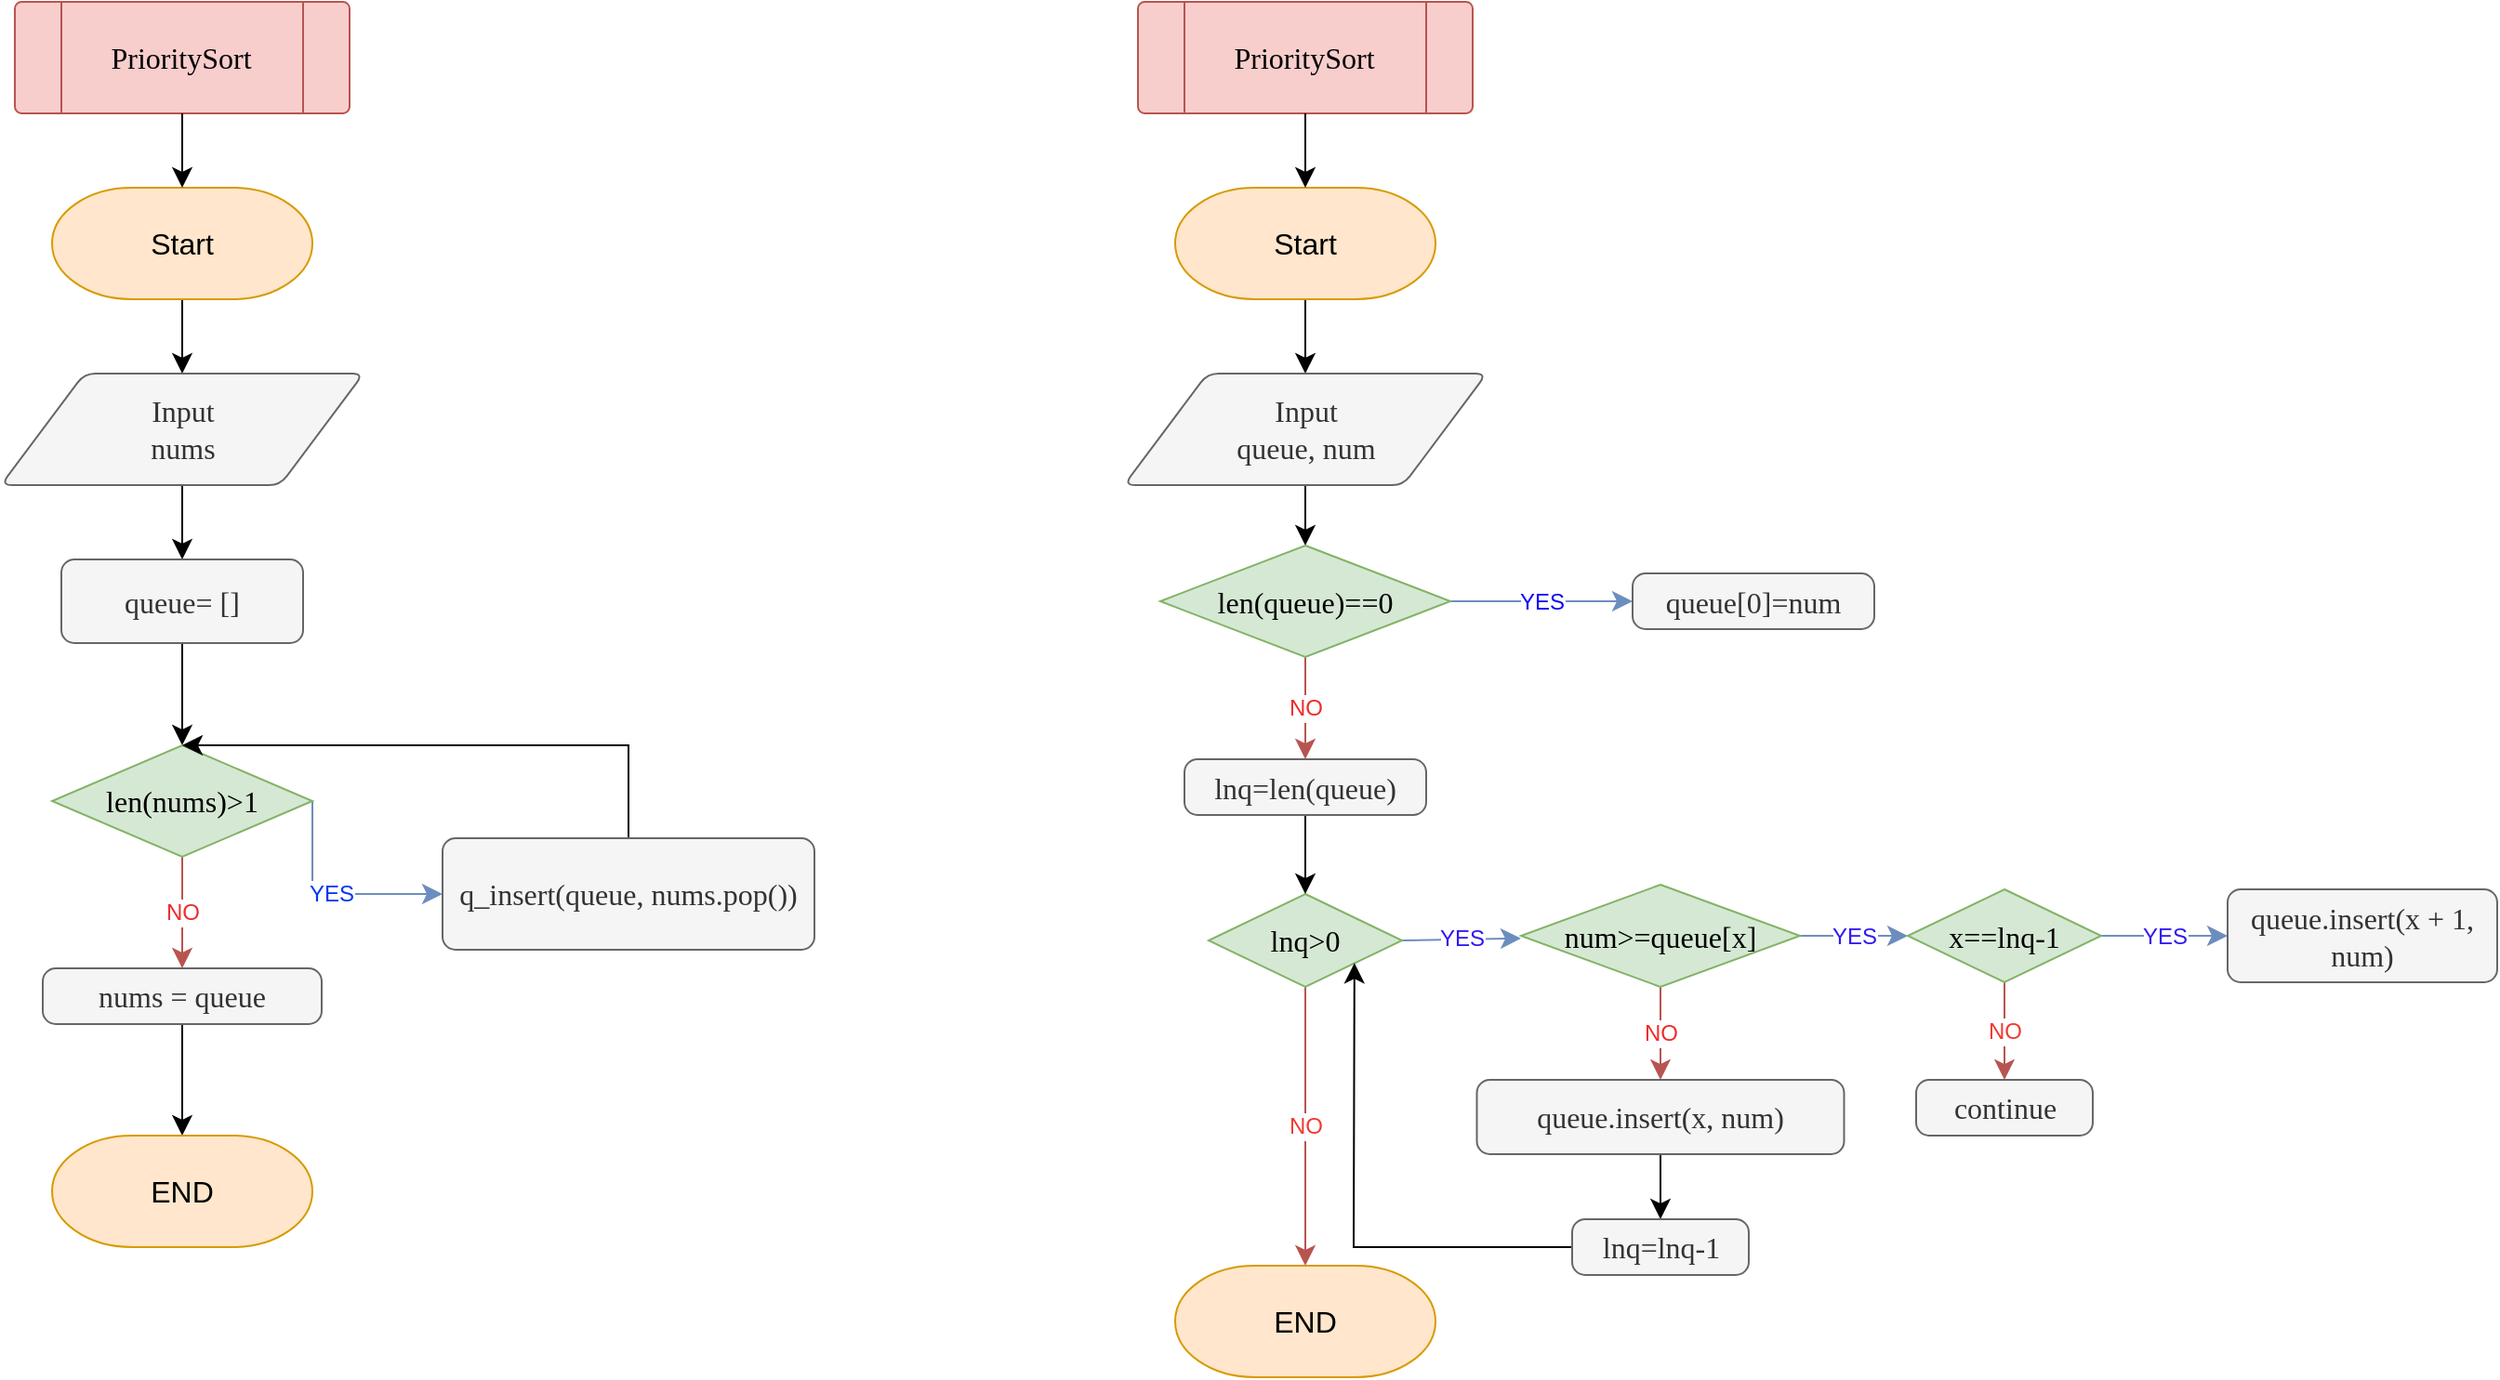 <mxfile version="21.1.2" type="device">
  <diagram name="Страница 1" id="1Sl_nZ1g1N8PrJDqj42g">
    <mxGraphModel dx="-452" dy="257" grid="1" gridSize="10" guides="1" tooltips="1" connect="1" arrows="1" fold="1" page="1" pageScale="1" pageWidth="827" pageHeight="1169" math="0" shadow="0">
      <root>
        <mxCell id="0" />
        <mxCell id="1" parent="0" />
        <mxCell id="bT7lZ-O7QSs4i1S0B8-C-22" style="edgeStyle=none;curved=1;rounded=1;orthogonalLoop=1;jettySize=auto;html=1;exitX=0.5;exitY=1;exitDx=0;exitDy=0;entryX=1;entryY=0.5;entryDx=0;entryDy=0;strokeWidth=1;fontFamily=Lucida Console;fontSize=12;fontColor=#F0F0F0;startSize=8;endSize=8;" parent="1" edge="1">
          <mxGeometry relative="1" as="geometry">
            <Array as="points">
              <mxPoint x="-140" y="1090" />
              <mxPoint x="-230" y="500" />
            </Array>
            <mxPoint x="-380" y="920" as="sourcePoint" />
          </mxGeometry>
        </mxCell>
        <mxCell id="Tnal-qNQDtSqXhumuWoh-2" value="" style="group" parent="1" vertex="1" connectable="0">
          <mxGeometry x="1050" y="200" width="180" height="60" as="geometry" />
        </mxCell>
        <mxCell id="Tnal-qNQDtSqXhumuWoh-3" value="" style="verticalLabelPosition=bottom;verticalAlign=top;html=1;shape=process;whiteSpace=wrap;rounded=1;size=0.14;arcSize=6;strokeWidth=1;fontFamily=Lucida Console;fontSize=16;fillColor=#f8cecc;strokeColor=#b85450;" parent="Tnal-qNQDtSqXhumuWoh-2" vertex="1">
          <mxGeometry width="180" height="60" as="geometry" />
        </mxCell>
        <mxCell id="Tnal-qNQDtSqXhumuWoh-4" value="PrioritySort" style="text;strokeColor=none;fillColor=none;html=1;align=center;verticalAlign=middle;whiteSpace=wrap;rounded=0;fontSize=16;fontFamily=Lucida Console;fontColor=#000000;" parent="Tnal-qNQDtSqXhumuWoh-2" vertex="1">
          <mxGeometry x="51.429" y="15" width="77.143" height="30" as="geometry" />
        </mxCell>
        <mxCell id="Tnal-qNQDtSqXhumuWoh-8" style="edgeStyle=none;curved=1;rounded=0;orthogonalLoop=1;jettySize=auto;html=1;exitX=0.5;exitY=1;exitDx=0;exitDy=0;exitPerimeter=0;fontSize=12;startSize=8;endSize=8;" parent="1" source="Tnal-qNQDtSqXhumuWoh-5" target="Tnal-qNQDtSqXhumuWoh-6" edge="1">
          <mxGeometry relative="1" as="geometry" />
        </mxCell>
        <mxCell id="Tnal-qNQDtSqXhumuWoh-5" value="Start" style="strokeWidth=1;html=1;shape=mxgraph.flowchart.terminator;whiteSpace=wrap;fontSize=16;rounded=1;fillColor=#ffe6cc;strokeColor=#d79b00;" parent="1" vertex="1">
          <mxGeometry x="1070" y="300" width="140" height="60" as="geometry" />
        </mxCell>
        <mxCell id="Tnal-qNQDtSqXhumuWoh-10" style="edgeStyle=none;curved=1;rounded=0;orthogonalLoop=1;jettySize=auto;html=1;exitX=0.5;exitY=1;exitDx=0;exitDy=0;fontSize=12;startSize=8;endSize=8;" parent="1" source="Tnal-qNQDtSqXhumuWoh-6" target="Tnal-qNQDtSqXhumuWoh-9" edge="1">
          <mxGeometry relative="1" as="geometry" />
        </mxCell>
        <mxCell id="Tnal-qNQDtSqXhumuWoh-6" value="Input&lt;br&gt;nums" style="shape=parallelogram;html=1;strokeWidth=1;perimeter=parallelogramPerimeter;whiteSpace=wrap;rounded=1;arcSize=12;size=0.23;fontFamily=Lucida Console;fontSize=16;fillColor=#f5f5f5;strokeColor=#666666;fontColor=#333333;" parent="1" vertex="1">
          <mxGeometry x="1042.5" y="400" width="195" height="60" as="geometry" />
        </mxCell>
        <mxCell id="Tnal-qNQDtSqXhumuWoh-7" style="edgeStyle=none;curved=1;rounded=0;orthogonalLoop=1;jettySize=auto;html=1;exitX=0.5;exitY=1;exitDx=0;exitDy=0;fontSize=12;startSize=8;endSize=8;" parent="1" source="Tnal-qNQDtSqXhumuWoh-3" target="Tnal-qNQDtSqXhumuWoh-5" edge="1">
          <mxGeometry relative="1" as="geometry" />
        </mxCell>
        <mxCell id="Tnal-qNQDtSqXhumuWoh-12" style="edgeStyle=none;curved=1;rounded=0;orthogonalLoop=1;jettySize=auto;html=1;exitX=0.5;exitY=1;exitDx=0;exitDy=0;fontSize=12;startSize=8;endSize=8;" parent="1" source="Tnal-qNQDtSqXhumuWoh-9" target="Tnal-qNQDtSqXhumuWoh-11" edge="1">
          <mxGeometry relative="1" as="geometry" />
        </mxCell>
        <mxCell id="Tnal-qNQDtSqXhumuWoh-9" value="&lt;div&gt;&lt;div&gt;queue= []&lt;/div&gt;&lt;/div&gt;" style="rounded=1;whiteSpace=wrap;html=1;absoluteArcSize=1;arcSize=14;strokeWidth=1;fontFamily=Lucida Console;fontSize=16;fillColor=#f5f5f5;strokeColor=#666666;fontColor=#333333;" parent="1" vertex="1">
          <mxGeometry x="1075" y="500" width="130" height="45" as="geometry" />
        </mxCell>
        <mxCell id="Tnal-qNQDtSqXhumuWoh-14" value="YES" style="edgeStyle=none;rounded=0;orthogonalLoop=1;jettySize=auto;html=1;exitX=1;exitY=0.5;exitDx=0;exitDy=0;exitPerimeter=0;fontSize=12;startSize=8;endSize=8;fillColor=#dae8fc;strokeColor=#6c8ebf;fontColor=#0038F0;entryX=0;entryY=0.5;entryDx=0;entryDy=0;" parent="1" source="Tnal-qNQDtSqXhumuWoh-11" target="Tnal-qNQDtSqXhumuWoh-13" edge="1">
          <mxGeometry x="-0.0" relative="1" as="geometry">
            <Array as="points">
              <mxPoint x="1210" y="680" />
            </Array>
            <mxPoint as="offset" />
          </mxGeometry>
        </mxCell>
        <mxCell id="Tnal-qNQDtSqXhumuWoh-16" value="NO" style="edgeStyle=none;curved=1;rounded=0;orthogonalLoop=1;jettySize=auto;html=1;exitX=0.5;exitY=1;exitDx=0;exitDy=0;exitPerimeter=0;fontSize=12;startSize=8;endSize=8;fontColor=#F02B2B;fillColor=#f8cecc;strokeColor=#b85450;" parent="1" source="Tnal-qNQDtSqXhumuWoh-11" target="Tnal-qNQDtSqXhumuWoh-15" edge="1">
          <mxGeometry relative="1" as="geometry" />
        </mxCell>
        <mxCell id="Tnal-qNQDtSqXhumuWoh-11" value="&lt;div&gt;len(nums)&amp;gt;1&lt;/div&gt;" style="strokeWidth=1;html=1;shape=mxgraph.flowchart.decision;whiteSpace=wrap;rounded=1;fontSize=16;fontFamily=Lucida Console;fillColor=#d5e8d4;strokeColor=#82b366;" parent="1" vertex="1">
          <mxGeometry x="1070" y="600" width="140" height="60" as="geometry" />
        </mxCell>
        <mxCell id="Tnal-qNQDtSqXhumuWoh-17" style="edgeStyle=none;rounded=0;orthogonalLoop=1;jettySize=auto;html=1;exitX=0.5;exitY=0;exitDx=0;exitDy=0;entryX=0.5;entryY=0;entryDx=0;entryDy=0;entryPerimeter=0;fontSize=12;startSize=8;endSize=8;" parent="1" source="Tnal-qNQDtSqXhumuWoh-13" target="Tnal-qNQDtSqXhumuWoh-11" edge="1">
          <mxGeometry relative="1" as="geometry">
            <Array as="points">
              <mxPoint x="1380" y="600" />
            </Array>
          </mxGeometry>
        </mxCell>
        <mxCell id="Tnal-qNQDtSqXhumuWoh-13" value="&lt;div&gt;q_insert(queue, nums.pop())&lt;/div&gt;" style="rounded=1;whiteSpace=wrap;html=1;absoluteArcSize=1;arcSize=14;strokeWidth=1;fontFamily=Lucida Console;fontSize=16;fillColor=#f5f5f5;strokeColor=#666666;fontColor=#333333;" parent="1" vertex="1">
          <mxGeometry x="1280" y="650" width="200" height="60" as="geometry" />
        </mxCell>
        <mxCell id="Tnal-qNQDtSqXhumuWoh-51" style="edgeStyle=none;curved=1;rounded=0;orthogonalLoop=1;jettySize=auto;html=1;exitX=0.5;exitY=1;exitDx=0;exitDy=0;fontSize=12;startSize=8;endSize=8;" parent="1" source="Tnal-qNQDtSqXhumuWoh-15" target="Tnal-qNQDtSqXhumuWoh-50" edge="1">
          <mxGeometry relative="1" as="geometry" />
        </mxCell>
        <mxCell id="Tnal-qNQDtSqXhumuWoh-15" value="&lt;div&gt;nums = queue&lt;/div&gt;" style="rounded=1;whiteSpace=wrap;html=1;absoluteArcSize=1;arcSize=14;strokeWidth=1;fontFamily=Lucida Console;fontSize=16;fillColor=#f5f5f5;strokeColor=#666666;fontColor=#333333;" parent="1" vertex="1">
          <mxGeometry x="1065" y="720" width="150" height="30" as="geometry" />
        </mxCell>
        <mxCell id="Tnal-qNQDtSqXhumuWoh-18" value="" style="group" parent="1" vertex="1" connectable="0">
          <mxGeometry x="1654" y="200" width="180" height="60" as="geometry" />
        </mxCell>
        <mxCell id="Tnal-qNQDtSqXhumuWoh-19" value="" style="verticalLabelPosition=bottom;verticalAlign=top;html=1;shape=process;whiteSpace=wrap;rounded=1;size=0.14;arcSize=6;strokeWidth=1;fontFamily=Lucida Console;fontSize=16;fillColor=#f8cecc;strokeColor=#b85450;" parent="Tnal-qNQDtSqXhumuWoh-18" vertex="1">
          <mxGeometry width="180" height="60" as="geometry" />
        </mxCell>
        <mxCell id="Tnal-qNQDtSqXhumuWoh-20" value="PrioritySort" style="text;strokeColor=none;fillColor=none;html=1;align=center;verticalAlign=middle;whiteSpace=wrap;rounded=0;fontSize=16;fontFamily=Lucida Console;fontColor=#000000;" parent="Tnal-qNQDtSqXhumuWoh-18" vertex="1">
          <mxGeometry x="51.429" y="15" width="77.143" height="30" as="geometry" />
        </mxCell>
        <mxCell id="Tnal-qNQDtSqXhumuWoh-24" style="edgeStyle=none;curved=1;rounded=0;orthogonalLoop=1;jettySize=auto;html=1;exitX=0.5;exitY=1;exitDx=0;exitDy=0;exitPerimeter=0;fontSize=12;startSize=8;endSize=8;" parent="1" source="Tnal-qNQDtSqXhumuWoh-21" target="Tnal-qNQDtSqXhumuWoh-22" edge="1">
          <mxGeometry relative="1" as="geometry" />
        </mxCell>
        <mxCell id="Tnal-qNQDtSqXhumuWoh-21" value="Start" style="strokeWidth=1;html=1;shape=mxgraph.flowchart.terminator;whiteSpace=wrap;fontSize=16;rounded=1;fillColor=#ffe6cc;strokeColor=#d79b00;" parent="1" vertex="1">
          <mxGeometry x="1674" y="300" width="140" height="60" as="geometry" />
        </mxCell>
        <mxCell id="Tnal-qNQDtSqXhumuWoh-26" style="edgeStyle=none;curved=1;rounded=0;orthogonalLoop=1;jettySize=auto;html=1;exitX=0.5;exitY=1;exitDx=0;exitDy=0;fontSize=12;startSize=8;endSize=8;" parent="1" source="Tnal-qNQDtSqXhumuWoh-22" target="Tnal-qNQDtSqXhumuWoh-25" edge="1">
          <mxGeometry relative="1" as="geometry" />
        </mxCell>
        <mxCell id="Tnal-qNQDtSqXhumuWoh-22" value="Input&lt;br&gt;queue, num" style="shape=parallelogram;html=1;strokeWidth=1;perimeter=parallelogramPerimeter;whiteSpace=wrap;rounded=1;arcSize=12;size=0.23;fontFamily=Lucida Console;fontSize=16;fillColor=#f5f5f5;strokeColor=#666666;fontColor=#333333;" parent="1" vertex="1">
          <mxGeometry x="1646.5" y="400" width="195" height="60" as="geometry" />
        </mxCell>
        <mxCell id="Tnal-qNQDtSqXhumuWoh-23" style="edgeStyle=none;curved=1;rounded=0;orthogonalLoop=1;jettySize=auto;html=1;exitX=0.5;exitY=1;exitDx=0;exitDy=0;fontSize=12;startSize=8;endSize=8;" parent="1" source="Tnal-qNQDtSqXhumuWoh-19" target="Tnal-qNQDtSqXhumuWoh-21" edge="1">
          <mxGeometry relative="1" as="geometry" />
        </mxCell>
        <mxCell id="Tnal-qNQDtSqXhumuWoh-28" value="YES" style="edgeStyle=none;curved=1;rounded=0;orthogonalLoop=1;jettySize=auto;html=1;exitX=1;exitY=0.5;exitDx=0;exitDy=0;exitPerimeter=0;fontSize=12;startSize=8;endSize=8;fillColor=#dae8fc;strokeColor=#6c8ebf;fontColor=#110AF0;" parent="1" source="Tnal-qNQDtSqXhumuWoh-25" target="Tnal-qNQDtSqXhumuWoh-27" edge="1">
          <mxGeometry relative="1" as="geometry" />
        </mxCell>
        <mxCell id="Tnal-qNQDtSqXhumuWoh-30" value="NO" style="edgeStyle=none;curved=1;rounded=0;orthogonalLoop=1;jettySize=auto;html=1;exitX=0.5;exitY=1;exitDx=0;exitDy=0;exitPerimeter=0;fontSize=12;startSize=8;endSize=8;fontColor=#F02B2B;fillColor=#f8cecc;strokeColor=#b85450;entryX=0.5;entryY=0;entryDx=0;entryDy=0;" parent="1" source="Tnal-qNQDtSqXhumuWoh-25" target="Tnal-qNQDtSqXhumuWoh-31" edge="1">
          <mxGeometry relative="1" as="geometry">
            <mxPoint x="1780" y="590" as="targetPoint" />
          </mxGeometry>
        </mxCell>
        <mxCell id="Tnal-qNQDtSqXhumuWoh-25" value="&lt;div&gt;len(queue)==0&lt;/div&gt;" style="strokeWidth=1;html=1;shape=mxgraph.flowchart.decision;whiteSpace=wrap;rounded=1;fontSize=16;fontFamily=Lucida Console;fillColor=#d5e8d4;strokeColor=#82b366;" parent="1" vertex="1">
          <mxGeometry x="1666" y="492.5" width="156" height="60" as="geometry" />
        </mxCell>
        <mxCell id="Tnal-qNQDtSqXhumuWoh-27" value="&lt;div&gt;queue[0]=num&lt;/div&gt;" style="rounded=1;whiteSpace=wrap;html=1;absoluteArcSize=1;arcSize=14;strokeWidth=1;fontFamily=Lucida Console;fontSize=16;fillColor=#f5f5f5;strokeColor=#666666;fontColor=#333333;" parent="1" vertex="1">
          <mxGeometry x="1920" y="507.5" width="130" height="30" as="geometry" />
        </mxCell>
        <mxCell id="Tnal-qNQDtSqXhumuWoh-35" value="YES" style="edgeStyle=none;curved=1;rounded=0;orthogonalLoop=1;jettySize=auto;html=1;exitX=1;exitY=0.5;exitDx=0;exitDy=0;exitPerimeter=0;fontSize=12;startSize=8;endSize=8;fillColor=#dae8fc;strokeColor=#6c8ebf;fontColor=#301AF0;" parent="1" source="Tnal-qNQDtSqXhumuWoh-29" target="Tnal-qNQDtSqXhumuWoh-33" edge="1">
          <mxGeometry relative="1" as="geometry" />
        </mxCell>
        <mxCell id="Tnal-qNQDtSqXhumuWoh-49" value="NO" style="edgeStyle=none;curved=1;rounded=0;orthogonalLoop=1;jettySize=auto;html=1;exitX=0.5;exitY=1;exitDx=0;exitDy=0;exitPerimeter=0;fontSize=12;startSize=8;endSize=8;fillColor=#f8cecc;strokeColor=#b85450;fontColor=#F03932;" parent="1" source="Tnal-qNQDtSqXhumuWoh-29" target="Tnal-qNQDtSqXhumuWoh-48" edge="1">
          <mxGeometry relative="1" as="geometry" />
        </mxCell>
        <mxCell id="Tnal-qNQDtSqXhumuWoh-29" value="&lt;div&gt;lnq&amp;gt;0&lt;/div&gt;" style="strokeWidth=1;html=1;shape=mxgraph.flowchart.decision;whiteSpace=wrap;rounded=1;fontSize=16;fontFamily=Lucida Console;fillColor=#d5e8d4;strokeColor=#82b366;" parent="1" vertex="1">
          <mxGeometry x="1692" y="680" width="104" height="50" as="geometry" />
        </mxCell>
        <mxCell id="Tnal-qNQDtSqXhumuWoh-32" style="edgeStyle=none;curved=1;rounded=0;orthogonalLoop=1;jettySize=auto;html=1;exitX=0.5;exitY=1;exitDx=0;exitDy=0;fontSize=12;startSize=8;endSize=8;" parent="1" source="Tnal-qNQDtSqXhumuWoh-31" target="Tnal-qNQDtSqXhumuWoh-29" edge="1">
          <mxGeometry relative="1" as="geometry" />
        </mxCell>
        <mxCell id="Tnal-qNQDtSqXhumuWoh-31" value="&lt;div&gt;lnq=len(queue)&lt;/div&gt;" style="rounded=1;whiteSpace=wrap;html=1;absoluteArcSize=1;arcSize=14;strokeWidth=1;fontFamily=Lucida Console;fontSize=16;fillColor=#f5f5f5;strokeColor=#666666;fontColor=#333333;" parent="1" vertex="1">
          <mxGeometry x="1679" y="607.5" width="130" height="30" as="geometry" />
        </mxCell>
        <mxCell id="Tnal-qNQDtSqXhumuWoh-36" value="YES" style="edgeStyle=none;curved=1;rounded=0;orthogonalLoop=1;jettySize=auto;html=1;exitX=1;exitY=0.5;exitDx=0;exitDy=0;exitPerimeter=0;entryX=0;entryY=0.5;entryDx=0;entryDy=0;entryPerimeter=0;fontSize=12;startSize=8;endSize=8;fillColor=#dae8fc;strokeColor=#6c8ebf;fontColor=#301AF0;" parent="1" source="Tnal-qNQDtSqXhumuWoh-33" target="Tnal-qNQDtSqXhumuWoh-34" edge="1">
          <mxGeometry relative="1" as="geometry" />
        </mxCell>
        <mxCell id="Tnal-qNQDtSqXhumuWoh-43" value="NO" style="edgeStyle=none;curved=1;rounded=0;orthogonalLoop=1;jettySize=auto;html=1;exitX=0.5;exitY=1;exitDx=0;exitDy=0;exitPerimeter=0;fontSize=12;startSize=8;endSize=8;fillColor=#f8cecc;strokeColor=#b85450;fontColor=#F02B2B;" parent="1" source="Tnal-qNQDtSqXhumuWoh-33" target="Tnal-qNQDtSqXhumuWoh-42" edge="1">
          <mxGeometry relative="1" as="geometry" />
        </mxCell>
        <mxCell id="Tnal-qNQDtSqXhumuWoh-33" value="&lt;div&gt;num&amp;gt;=queue[x]&lt;/div&gt;" style="strokeWidth=1;html=1;shape=mxgraph.flowchart.decision;whiteSpace=wrap;rounded=1;fontSize=16;fontFamily=Lucida Console;fillColor=#d5e8d4;strokeColor=#82b366;" parent="1" vertex="1">
          <mxGeometry x="1860" y="675" width="150" height="55" as="geometry" />
        </mxCell>
        <mxCell id="Tnal-qNQDtSqXhumuWoh-38" value="YES" style="edgeStyle=none;curved=1;rounded=0;orthogonalLoop=1;jettySize=auto;html=1;exitX=1;exitY=0.5;exitDx=0;exitDy=0;exitPerimeter=0;fontSize=12;startSize=8;endSize=8;fillColor=#dae8fc;strokeColor=#6c8ebf;fontColor=#301AF0;" parent="1" source="Tnal-qNQDtSqXhumuWoh-34" target="Tnal-qNQDtSqXhumuWoh-37" edge="1">
          <mxGeometry relative="1" as="geometry" />
        </mxCell>
        <mxCell id="Tnal-qNQDtSqXhumuWoh-40" value="NO" style="edgeStyle=none;curved=1;rounded=0;orthogonalLoop=1;jettySize=auto;html=1;exitX=0.5;exitY=1;exitDx=0;exitDy=0;exitPerimeter=0;fontSize=12;startSize=8;endSize=8;fontColor=#F03932;fillColor=#f8cecc;strokeColor=#b85450;" parent="1" source="Tnal-qNQDtSqXhumuWoh-34" target="Tnal-qNQDtSqXhumuWoh-39" edge="1">
          <mxGeometry relative="1" as="geometry" />
        </mxCell>
        <mxCell id="Tnal-qNQDtSqXhumuWoh-34" value="&lt;div&gt;x==lnq-1&lt;/div&gt;" style="strokeWidth=1;html=1;shape=mxgraph.flowchart.decision;whiteSpace=wrap;rounded=1;fontSize=16;fontFamily=Lucida Console;fillColor=#d5e8d4;strokeColor=#82b366;" parent="1" vertex="1">
          <mxGeometry x="2068" y="677.5" width="104" height="50" as="geometry" />
        </mxCell>
        <mxCell id="Tnal-qNQDtSqXhumuWoh-37" value="&lt;div&gt;queue.insert(x + 1, num)&lt;/div&gt;" style="rounded=1;whiteSpace=wrap;html=1;absoluteArcSize=1;arcSize=14;strokeWidth=1;fontFamily=Lucida Console;fontSize=16;fillColor=#f5f5f5;strokeColor=#666666;fontColor=#333333;" parent="1" vertex="1">
          <mxGeometry x="2240" y="677.5" width="145" height="50" as="geometry" />
        </mxCell>
        <mxCell id="Tnal-qNQDtSqXhumuWoh-39" value="&lt;div&gt;continue&lt;/div&gt;" style="rounded=1;whiteSpace=wrap;html=1;absoluteArcSize=1;arcSize=14;strokeWidth=1;fontFamily=Lucida Console;fontSize=16;fillColor=#f5f5f5;strokeColor=#666666;fontColor=#333333;" parent="1" vertex="1">
          <mxGeometry x="2072.5" y="780" width="95" height="30" as="geometry" />
        </mxCell>
        <mxCell id="Tnal-qNQDtSqXhumuWoh-45" style="edgeStyle=none;curved=1;rounded=0;orthogonalLoop=1;jettySize=auto;html=1;exitX=0.5;exitY=1;exitDx=0;exitDy=0;entryX=0.5;entryY=0;entryDx=0;entryDy=0;fontSize=12;startSize=8;endSize=8;" parent="1" source="Tnal-qNQDtSqXhumuWoh-42" target="Tnal-qNQDtSqXhumuWoh-44" edge="1">
          <mxGeometry relative="1" as="geometry" />
        </mxCell>
        <mxCell id="Tnal-qNQDtSqXhumuWoh-42" value="&lt;div&gt;queue.insert(x, num)&lt;/div&gt;" style="rounded=1;whiteSpace=wrap;html=1;absoluteArcSize=1;arcSize=14;strokeWidth=1;fontFamily=Lucida Console;fontSize=16;fillColor=#f5f5f5;strokeColor=#666666;fontColor=#333333;" parent="1" vertex="1">
          <mxGeometry x="1836.25" y="780" width="197.5" height="40" as="geometry" />
        </mxCell>
        <mxCell id="Tnal-qNQDtSqXhumuWoh-47" style="edgeStyle=none;rounded=0;orthogonalLoop=1;jettySize=auto;html=1;exitX=0;exitY=0.5;exitDx=0;exitDy=0;entryX=0.754;entryY=0.743;entryDx=0;entryDy=0;entryPerimeter=0;fontSize=12;startSize=8;endSize=8;" parent="1" source="Tnal-qNQDtSqXhumuWoh-44" target="Tnal-qNQDtSqXhumuWoh-29" edge="1">
          <mxGeometry relative="1" as="geometry">
            <Array as="points">
              <mxPoint x="1770" y="870" />
            </Array>
          </mxGeometry>
        </mxCell>
        <mxCell id="Tnal-qNQDtSqXhumuWoh-44" value="&lt;div&gt;lnq=lnq-1&lt;/div&gt;" style="rounded=1;whiteSpace=wrap;html=1;absoluteArcSize=1;arcSize=14;strokeWidth=1;fontFamily=Lucida Console;fontSize=16;fillColor=#f5f5f5;strokeColor=#666666;fontColor=#333333;" parent="1" vertex="1">
          <mxGeometry x="1887.5" y="855" width="95" height="30" as="geometry" />
        </mxCell>
        <mxCell id="Tnal-qNQDtSqXhumuWoh-48" value="END" style="strokeWidth=1;html=1;shape=mxgraph.flowchart.terminator;whiteSpace=wrap;fontSize=16;rounded=1;fillColor=#ffe6cc;strokeColor=#d79b00;" parent="1" vertex="1">
          <mxGeometry x="1674" y="880" width="140" height="60" as="geometry" />
        </mxCell>
        <mxCell id="Tnal-qNQDtSqXhumuWoh-50" value="END" style="strokeWidth=1;html=1;shape=mxgraph.flowchart.terminator;whiteSpace=wrap;fontSize=16;rounded=1;fillColor=#ffe6cc;strokeColor=#d79b00;" parent="1" vertex="1">
          <mxGeometry x="1070" y="810" width="140" height="60" as="geometry" />
        </mxCell>
      </root>
    </mxGraphModel>
  </diagram>
</mxfile>
